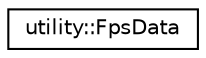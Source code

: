 digraph "Hijerarhija klasa u obliku grafa"
{
  edge [fontname="Helvetica",fontsize="10",labelfontname="Helvetica",labelfontsize="10"];
  node [fontname="Helvetica",fontsize="10",shape=record];
  rankdir="LR";
  Node0 [label="utility::FpsData",height=0.2,width=0.4,color="black", fillcolor="white", style="filled",URL="$classutility_1_1FpsData.html",tooltip="Klasa FpsData cuva podatke o broju frejmova po sekundi. Pomocu klase FpsData racunamo trenutni broj f..."];
}
